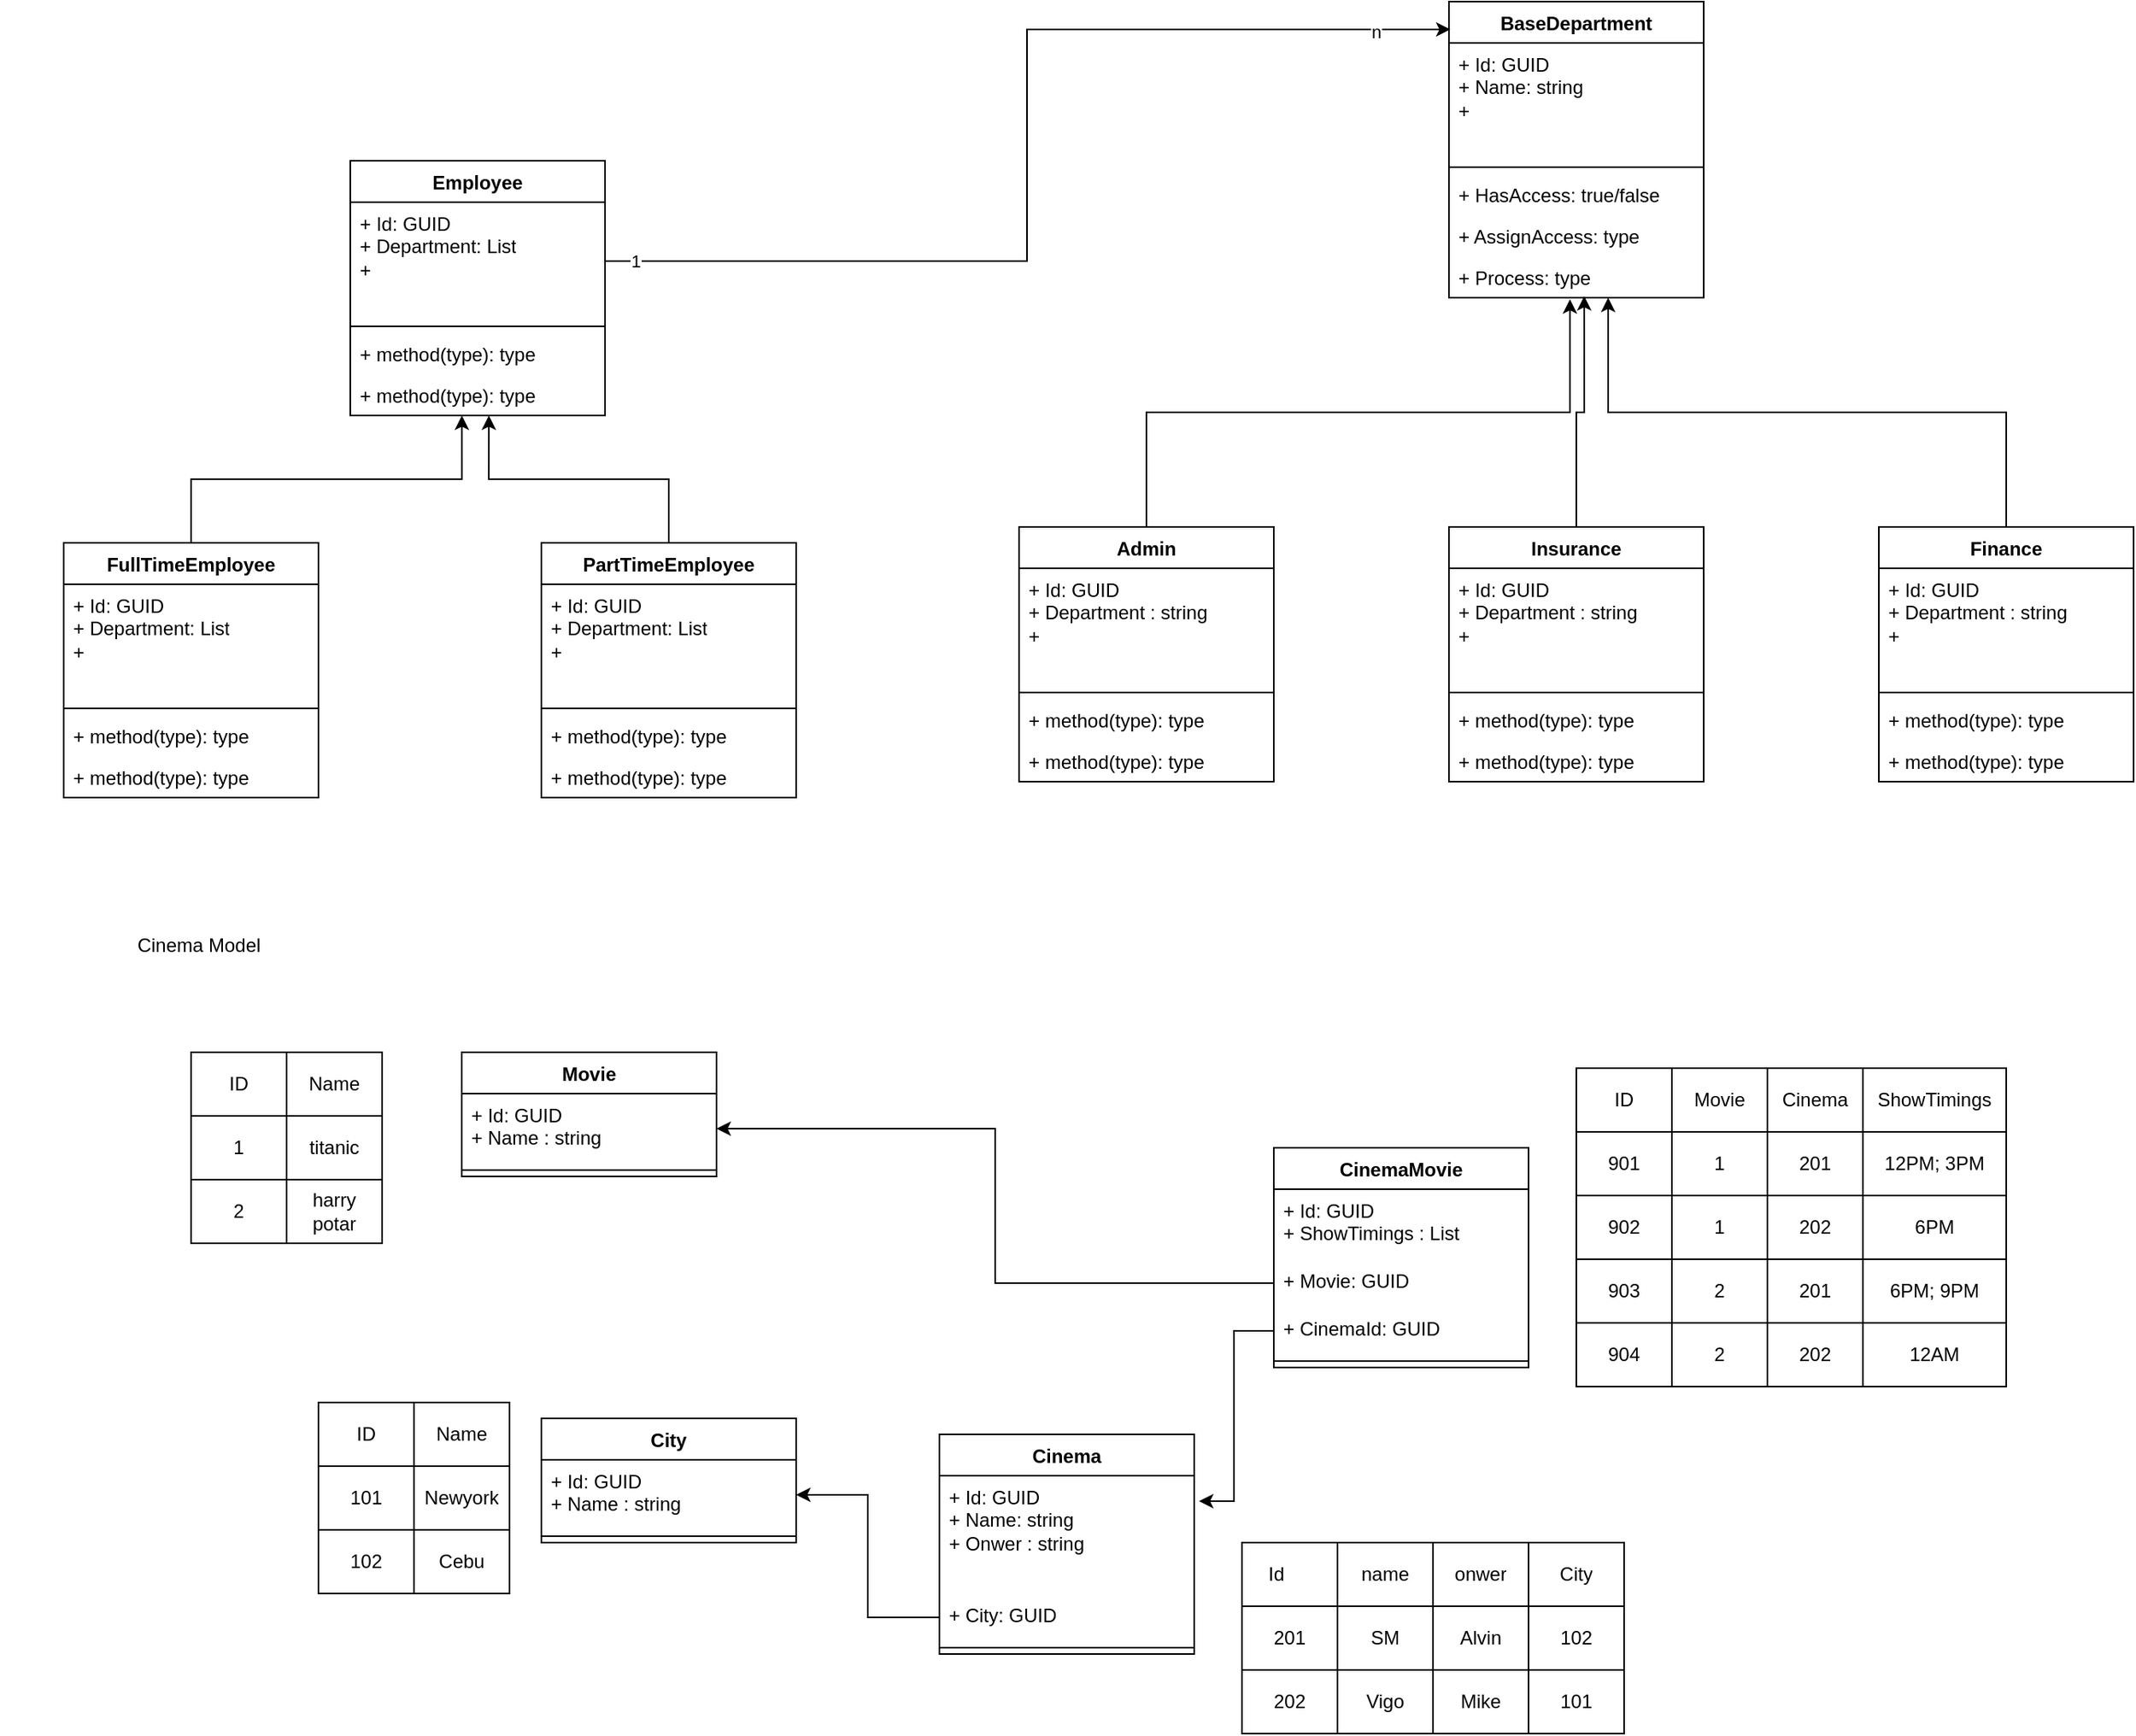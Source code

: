 <mxfile version="22.0.0" type="github">
  <diagram name="Page-1" id="FM_bPxlJtH-XazJgwFpk">
    <mxGraphModel dx="2183" dy="1967" grid="1" gridSize="10" guides="1" tooltips="1" connect="1" arrows="1" fold="1" page="1" pageScale="1" pageWidth="827" pageHeight="1169" math="0" shadow="0">
      <root>
        <mxCell id="0" />
        <mxCell id="1" parent="0" />
        <mxCell id="sdN9I7yNNodnldozjZAQ-4" value="BaseDepartment" style="swimlane;fontStyle=1;align=center;verticalAlign=top;childLayout=stackLayout;horizontal=1;startSize=26;horizontalStack=0;resizeParent=1;resizeParentMax=0;resizeLast=0;collapsible=1;marginBottom=0;whiteSpace=wrap;html=1;" vertex="1" parent="1">
          <mxGeometry x="320" y="-20" width="160" height="186" as="geometry" />
        </mxCell>
        <mxCell id="sdN9I7yNNodnldozjZAQ-5" value="+ Id: GUID&lt;br&gt;+ Name: string&lt;br&gt;+" style="text;strokeColor=none;fillColor=none;align=left;verticalAlign=top;spacingLeft=4;spacingRight=4;overflow=hidden;rotatable=0;points=[[0,0.5],[1,0.5]];portConstraint=eastwest;whiteSpace=wrap;html=1;" vertex="1" parent="sdN9I7yNNodnldozjZAQ-4">
          <mxGeometry y="26" width="160" height="74" as="geometry" />
        </mxCell>
        <mxCell id="sdN9I7yNNodnldozjZAQ-6" value="" style="line;strokeWidth=1;fillColor=none;align=left;verticalAlign=middle;spacingTop=-1;spacingLeft=3;spacingRight=3;rotatable=0;labelPosition=right;points=[];portConstraint=eastwest;strokeColor=inherit;" vertex="1" parent="sdN9I7yNNodnldozjZAQ-4">
          <mxGeometry y="100" width="160" height="8" as="geometry" />
        </mxCell>
        <mxCell id="sdN9I7yNNodnldozjZAQ-8" value="+ HasAccess: true/false" style="text;strokeColor=none;fillColor=none;align=left;verticalAlign=top;spacingLeft=4;spacingRight=4;overflow=hidden;rotatable=0;points=[[0,0.5],[1,0.5]];portConstraint=eastwest;whiteSpace=wrap;html=1;" vertex="1" parent="sdN9I7yNNodnldozjZAQ-4">
          <mxGeometry y="108" width="160" height="26" as="geometry" />
        </mxCell>
        <mxCell id="sdN9I7yNNodnldozjZAQ-47" value="+ AssignAccess: type" style="text;strokeColor=none;fillColor=none;align=left;verticalAlign=top;spacingLeft=4;spacingRight=4;overflow=hidden;rotatable=0;points=[[0,0.5],[1,0.5]];portConstraint=eastwest;whiteSpace=wrap;html=1;" vertex="1" parent="sdN9I7yNNodnldozjZAQ-4">
          <mxGeometry y="134" width="160" height="26" as="geometry" />
        </mxCell>
        <mxCell id="sdN9I7yNNodnldozjZAQ-7" value="+ Process: type" style="text;strokeColor=none;fillColor=none;align=left;verticalAlign=top;spacingLeft=4;spacingRight=4;overflow=hidden;rotatable=0;points=[[0,0.5],[1,0.5]];portConstraint=eastwest;whiteSpace=wrap;html=1;" vertex="1" parent="sdN9I7yNNodnldozjZAQ-4">
          <mxGeometry y="160" width="160" height="26" as="geometry" />
        </mxCell>
        <mxCell id="sdN9I7yNNodnldozjZAQ-9" value="Finance" style="swimlane;fontStyle=1;align=center;verticalAlign=top;childLayout=stackLayout;horizontal=1;startSize=26;horizontalStack=0;resizeParent=1;resizeParentMax=0;resizeLast=0;collapsible=1;marginBottom=0;whiteSpace=wrap;html=1;" vertex="1" parent="1">
          <mxGeometry x="590" y="310" width="160" height="160" as="geometry" />
        </mxCell>
        <mxCell id="sdN9I7yNNodnldozjZAQ-10" value="+ Id: GUID&lt;br&gt;+ Department : string&lt;br&gt;+" style="text;strokeColor=none;fillColor=none;align=left;verticalAlign=top;spacingLeft=4;spacingRight=4;overflow=hidden;rotatable=0;points=[[0,0.5],[1,0.5]];portConstraint=eastwest;whiteSpace=wrap;html=1;" vertex="1" parent="sdN9I7yNNodnldozjZAQ-9">
          <mxGeometry y="26" width="160" height="74" as="geometry" />
        </mxCell>
        <mxCell id="sdN9I7yNNodnldozjZAQ-11" value="" style="line;strokeWidth=1;fillColor=none;align=left;verticalAlign=middle;spacingTop=-1;spacingLeft=3;spacingRight=3;rotatable=0;labelPosition=right;points=[];portConstraint=eastwest;strokeColor=inherit;" vertex="1" parent="sdN9I7yNNodnldozjZAQ-9">
          <mxGeometry y="100" width="160" height="8" as="geometry" />
        </mxCell>
        <mxCell id="sdN9I7yNNodnldozjZAQ-12" value="+ method(type): type" style="text;strokeColor=none;fillColor=none;align=left;verticalAlign=top;spacingLeft=4;spacingRight=4;overflow=hidden;rotatable=0;points=[[0,0.5],[1,0.5]];portConstraint=eastwest;whiteSpace=wrap;html=1;" vertex="1" parent="sdN9I7yNNodnldozjZAQ-9">
          <mxGeometry y="108" width="160" height="26" as="geometry" />
        </mxCell>
        <mxCell id="sdN9I7yNNodnldozjZAQ-13" value="+ method(type): type" style="text;strokeColor=none;fillColor=none;align=left;verticalAlign=top;spacingLeft=4;spacingRight=4;overflow=hidden;rotatable=0;points=[[0,0.5],[1,0.5]];portConstraint=eastwest;whiteSpace=wrap;html=1;" vertex="1" parent="sdN9I7yNNodnldozjZAQ-9">
          <mxGeometry y="134" width="160" height="26" as="geometry" />
        </mxCell>
        <mxCell id="sdN9I7yNNodnldozjZAQ-14" value="Insurance" style="swimlane;fontStyle=1;align=center;verticalAlign=top;childLayout=stackLayout;horizontal=1;startSize=26;horizontalStack=0;resizeParent=1;resizeParentMax=0;resizeLast=0;collapsible=1;marginBottom=0;whiteSpace=wrap;html=1;" vertex="1" parent="1">
          <mxGeometry x="320" y="310" width="160" height="160" as="geometry" />
        </mxCell>
        <mxCell id="sdN9I7yNNodnldozjZAQ-15" value="+ Id: GUID&lt;br&gt;+ Department : string&lt;br&gt;+" style="text;strokeColor=none;fillColor=none;align=left;verticalAlign=top;spacingLeft=4;spacingRight=4;overflow=hidden;rotatable=0;points=[[0,0.5],[1,0.5]];portConstraint=eastwest;whiteSpace=wrap;html=1;" vertex="1" parent="sdN9I7yNNodnldozjZAQ-14">
          <mxGeometry y="26" width="160" height="74" as="geometry" />
        </mxCell>
        <mxCell id="sdN9I7yNNodnldozjZAQ-16" value="" style="line;strokeWidth=1;fillColor=none;align=left;verticalAlign=middle;spacingTop=-1;spacingLeft=3;spacingRight=3;rotatable=0;labelPosition=right;points=[];portConstraint=eastwest;strokeColor=inherit;" vertex="1" parent="sdN9I7yNNodnldozjZAQ-14">
          <mxGeometry y="100" width="160" height="8" as="geometry" />
        </mxCell>
        <mxCell id="sdN9I7yNNodnldozjZAQ-17" value="+ method(type): type" style="text;strokeColor=none;fillColor=none;align=left;verticalAlign=top;spacingLeft=4;spacingRight=4;overflow=hidden;rotatable=0;points=[[0,0.5],[1,0.5]];portConstraint=eastwest;whiteSpace=wrap;html=1;" vertex="1" parent="sdN9I7yNNodnldozjZAQ-14">
          <mxGeometry y="108" width="160" height="26" as="geometry" />
        </mxCell>
        <mxCell id="sdN9I7yNNodnldozjZAQ-18" value="+ method(type): type" style="text;strokeColor=none;fillColor=none;align=left;verticalAlign=top;spacingLeft=4;spacingRight=4;overflow=hidden;rotatable=0;points=[[0,0.5],[1,0.5]];portConstraint=eastwest;whiteSpace=wrap;html=1;" vertex="1" parent="sdN9I7yNNodnldozjZAQ-14">
          <mxGeometry y="134" width="160" height="26" as="geometry" />
        </mxCell>
        <mxCell id="sdN9I7yNNodnldozjZAQ-19" value="Admin" style="swimlane;fontStyle=1;align=center;verticalAlign=top;childLayout=stackLayout;horizontal=1;startSize=26;horizontalStack=0;resizeParent=1;resizeParentMax=0;resizeLast=0;collapsible=1;marginBottom=0;whiteSpace=wrap;html=1;" vertex="1" parent="1">
          <mxGeometry x="50" y="310" width="160" height="160" as="geometry" />
        </mxCell>
        <mxCell id="sdN9I7yNNodnldozjZAQ-20" value="+ Id: GUID&lt;br&gt;+ Department : string&lt;br&gt;+" style="text;strokeColor=none;fillColor=none;align=left;verticalAlign=top;spacingLeft=4;spacingRight=4;overflow=hidden;rotatable=0;points=[[0,0.5],[1,0.5]];portConstraint=eastwest;whiteSpace=wrap;html=1;" vertex="1" parent="sdN9I7yNNodnldozjZAQ-19">
          <mxGeometry y="26" width="160" height="74" as="geometry" />
        </mxCell>
        <mxCell id="sdN9I7yNNodnldozjZAQ-21" value="" style="line;strokeWidth=1;fillColor=none;align=left;verticalAlign=middle;spacingTop=-1;spacingLeft=3;spacingRight=3;rotatable=0;labelPosition=right;points=[];portConstraint=eastwest;strokeColor=inherit;" vertex="1" parent="sdN9I7yNNodnldozjZAQ-19">
          <mxGeometry y="100" width="160" height="8" as="geometry" />
        </mxCell>
        <mxCell id="sdN9I7yNNodnldozjZAQ-22" value="+ method(type): type" style="text;strokeColor=none;fillColor=none;align=left;verticalAlign=top;spacingLeft=4;spacingRight=4;overflow=hidden;rotatable=0;points=[[0,0.5],[1,0.5]];portConstraint=eastwest;whiteSpace=wrap;html=1;" vertex="1" parent="sdN9I7yNNodnldozjZAQ-19">
          <mxGeometry y="108" width="160" height="26" as="geometry" />
        </mxCell>
        <mxCell id="sdN9I7yNNodnldozjZAQ-23" value="+ method(type): type" style="text;strokeColor=none;fillColor=none;align=left;verticalAlign=top;spacingLeft=4;spacingRight=4;overflow=hidden;rotatable=0;points=[[0,0.5],[1,0.5]];portConstraint=eastwest;whiteSpace=wrap;html=1;" vertex="1" parent="sdN9I7yNNodnldozjZAQ-19">
          <mxGeometry y="134" width="160" height="26" as="geometry" />
        </mxCell>
        <mxCell id="sdN9I7yNNodnldozjZAQ-24" style="edgeStyle=orthogonalEdgeStyle;rounded=0;orthogonalLoop=1;jettySize=auto;html=1;entryX=0.475;entryY=1.038;entryDx=0;entryDy=0;entryPerimeter=0;" edge="1" parent="1" source="sdN9I7yNNodnldozjZAQ-19" target="sdN9I7yNNodnldozjZAQ-7">
          <mxGeometry relative="1" as="geometry" />
        </mxCell>
        <mxCell id="sdN9I7yNNodnldozjZAQ-25" style="edgeStyle=orthogonalEdgeStyle;rounded=0;orthogonalLoop=1;jettySize=auto;html=1;entryX=0.531;entryY=0.962;entryDx=0;entryDy=0;entryPerimeter=0;" edge="1" parent="1" source="sdN9I7yNNodnldozjZAQ-14" target="sdN9I7yNNodnldozjZAQ-7">
          <mxGeometry relative="1" as="geometry" />
        </mxCell>
        <mxCell id="sdN9I7yNNodnldozjZAQ-26" style="edgeStyle=orthogonalEdgeStyle;rounded=0;orthogonalLoop=1;jettySize=auto;html=1;entryX=0.625;entryY=1;entryDx=0;entryDy=0;entryPerimeter=0;" edge="1" parent="1" source="sdN9I7yNNodnldozjZAQ-9" target="sdN9I7yNNodnldozjZAQ-7">
          <mxGeometry relative="1" as="geometry" />
        </mxCell>
        <mxCell id="sdN9I7yNNodnldozjZAQ-27" value="Employee" style="swimlane;fontStyle=1;align=center;verticalAlign=top;childLayout=stackLayout;horizontal=1;startSize=26;horizontalStack=0;resizeParent=1;resizeParentMax=0;resizeLast=0;collapsible=1;marginBottom=0;whiteSpace=wrap;html=1;" vertex="1" parent="1">
          <mxGeometry x="-370" y="80" width="160" height="160" as="geometry" />
        </mxCell>
        <mxCell id="sdN9I7yNNodnldozjZAQ-28" value="+ Id: GUID&lt;br&gt;+ Department: List&lt;br&gt;+" style="text;strokeColor=none;fillColor=none;align=left;verticalAlign=top;spacingLeft=4;spacingRight=4;overflow=hidden;rotatable=0;points=[[0,0.5],[1,0.5]];portConstraint=eastwest;whiteSpace=wrap;html=1;" vertex="1" parent="sdN9I7yNNodnldozjZAQ-27">
          <mxGeometry y="26" width="160" height="74" as="geometry" />
        </mxCell>
        <mxCell id="sdN9I7yNNodnldozjZAQ-29" value="" style="line;strokeWidth=1;fillColor=none;align=left;verticalAlign=middle;spacingTop=-1;spacingLeft=3;spacingRight=3;rotatable=0;labelPosition=right;points=[];portConstraint=eastwest;strokeColor=inherit;" vertex="1" parent="sdN9I7yNNodnldozjZAQ-27">
          <mxGeometry y="100" width="160" height="8" as="geometry" />
        </mxCell>
        <mxCell id="sdN9I7yNNodnldozjZAQ-30" value="+ method(type): type" style="text;strokeColor=none;fillColor=none;align=left;verticalAlign=top;spacingLeft=4;spacingRight=4;overflow=hidden;rotatable=0;points=[[0,0.5],[1,0.5]];portConstraint=eastwest;whiteSpace=wrap;html=1;" vertex="1" parent="sdN9I7yNNodnldozjZAQ-27">
          <mxGeometry y="108" width="160" height="26" as="geometry" />
        </mxCell>
        <mxCell id="sdN9I7yNNodnldozjZAQ-31" value="+ method(type): type" style="text;strokeColor=none;fillColor=none;align=left;verticalAlign=top;spacingLeft=4;spacingRight=4;overflow=hidden;rotatable=0;points=[[0,0.5],[1,0.5]];portConstraint=eastwest;whiteSpace=wrap;html=1;" vertex="1" parent="sdN9I7yNNodnldozjZAQ-27">
          <mxGeometry y="134" width="160" height="26" as="geometry" />
        </mxCell>
        <mxCell id="sdN9I7yNNodnldozjZAQ-32" style="edgeStyle=orthogonalEdgeStyle;rounded=0;orthogonalLoop=1;jettySize=auto;html=1;entryX=0.006;entryY=0.094;entryDx=0;entryDy=0;entryPerimeter=0;" edge="1" parent="1" source="sdN9I7yNNodnldozjZAQ-28" target="sdN9I7yNNodnldozjZAQ-4">
          <mxGeometry relative="1" as="geometry" />
        </mxCell>
        <mxCell id="sdN9I7yNNodnldozjZAQ-33" value="1" style="edgeLabel;html=1;align=center;verticalAlign=middle;resizable=0;points=[];" vertex="1" connectable="0" parent="sdN9I7yNNodnldozjZAQ-32">
          <mxGeometry x="-0.945" relative="1" as="geometry">
            <mxPoint as="offset" />
          </mxGeometry>
        </mxCell>
        <mxCell id="sdN9I7yNNodnldozjZAQ-34" value="n" style="edgeLabel;html=1;align=center;verticalAlign=middle;resizable=0;points=[];" vertex="1" connectable="0" parent="sdN9I7yNNodnldozjZAQ-32">
          <mxGeometry x="0.859" y="-1" relative="1" as="geometry">
            <mxPoint as="offset" />
          </mxGeometry>
        </mxCell>
        <mxCell id="sdN9I7yNNodnldozjZAQ-35" value="FullTimeEmployee" style="swimlane;fontStyle=1;align=center;verticalAlign=top;childLayout=stackLayout;horizontal=1;startSize=26;horizontalStack=0;resizeParent=1;resizeParentMax=0;resizeLast=0;collapsible=1;marginBottom=0;whiteSpace=wrap;html=1;" vertex="1" parent="1">
          <mxGeometry x="-550" y="320" width="160" height="160" as="geometry" />
        </mxCell>
        <mxCell id="sdN9I7yNNodnldozjZAQ-36" value="+ Id: GUID&lt;br&gt;+ Department: List&lt;br&gt;+" style="text;strokeColor=none;fillColor=none;align=left;verticalAlign=top;spacingLeft=4;spacingRight=4;overflow=hidden;rotatable=0;points=[[0,0.5],[1,0.5]];portConstraint=eastwest;whiteSpace=wrap;html=1;" vertex="1" parent="sdN9I7yNNodnldozjZAQ-35">
          <mxGeometry y="26" width="160" height="74" as="geometry" />
        </mxCell>
        <mxCell id="sdN9I7yNNodnldozjZAQ-37" value="" style="line;strokeWidth=1;fillColor=none;align=left;verticalAlign=middle;spacingTop=-1;spacingLeft=3;spacingRight=3;rotatable=0;labelPosition=right;points=[];portConstraint=eastwest;strokeColor=inherit;" vertex="1" parent="sdN9I7yNNodnldozjZAQ-35">
          <mxGeometry y="100" width="160" height="8" as="geometry" />
        </mxCell>
        <mxCell id="sdN9I7yNNodnldozjZAQ-38" value="+ method(type): type" style="text;strokeColor=none;fillColor=none;align=left;verticalAlign=top;spacingLeft=4;spacingRight=4;overflow=hidden;rotatable=0;points=[[0,0.5],[1,0.5]];portConstraint=eastwest;whiteSpace=wrap;html=1;" vertex="1" parent="sdN9I7yNNodnldozjZAQ-35">
          <mxGeometry y="108" width="160" height="26" as="geometry" />
        </mxCell>
        <mxCell id="sdN9I7yNNodnldozjZAQ-39" value="+ method(type): type" style="text;strokeColor=none;fillColor=none;align=left;verticalAlign=top;spacingLeft=4;spacingRight=4;overflow=hidden;rotatable=0;points=[[0,0.5],[1,0.5]];portConstraint=eastwest;whiteSpace=wrap;html=1;" vertex="1" parent="sdN9I7yNNodnldozjZAQ-35">
          <mxGeometry y="134" width="160" height="26" as="geometry" />
        </mxCell>
        <mxCell id="sdN9I7yNNodnldozjZAQ-40" value="PartTimeEmployee" style="swimlane;fontStyle=1;align=center;verticalAlign=top;childLayout=stackLayout;horizontal=1;startSize=26;horizontalStack=0;resizeParent=1;resizeParentMax=0;resizeLast=0;collapsible=1;marginBottom=0;whiteSpace=wrap;html=1;" vertex="1" parent="1">
          <mxGeometry x="-250" y="320" width="160" height="160" as="geometry" />
        </mxCell>
        <mxCell id="sdN9I7yNNodnldozjZAQ-41" value="+ Id: GUID&lt;br&gt;+ Department: List&lt;br&gt;+" style="text;strokeColor=none;fillColor=none;align=left;verticalAlign=top;spacingLeft=4;spacingRight=4;overflow=hidden;rotatable=0;points=[[0,0.5],[1,0.5]];portConstraint=eastwest;whiteSpace=wrap;html=1;" vertex="1" parent="sdN9I7yNNodnldozjZAQ-40">
          <mxGeometry y="26" width="160" height="74" as="geometry" />
        </mxCell>
        <mxCell id="sdN9I7yNNodnldozjZAQ-42" value="" style="line;strokeWidth=1;fillColor=none;align=left;verticalAlign=middle;spacingTop=-1;spacingLeft=3;spacingRight=3;rotatable=0;labelPosition=right;points=[];portConstraint=eastwest;strokeColor=inherit;" vertex="1" parent="sdN9I7yNNodnldozjZAQ-40">
          <mxGeometry y="100" width="160" height="8" as="geometry" />
        </mxCell>
        <mxCell id="sdN9I7yNNodnldozjZAQ-43" value="+ method(type): type" style="text;strokeColor=none;fillColor=none;align=left;verticalAlign=top;spacingLeft=4;spacingRight=4;overflow=hidden;rotatable=0;points=[[0,0.5],[1,0.5]];portConstraint=eastwest;whiteSpace=wrap;html=1;" vertex="1" parent="sdN9I7yNNodnldozjZAQ-40">
          <mxGeometry y="108" width="160" height="26" as="geometry" />
        </mxCell>
        <mxCell id="sdN9I7yNNodnldozjZAQ-44" value="+ method(type): type" style="text;strokeColor=none;fillColor=none;align=left;verticalAlign=top;spacingLeft=4;spacingRight=4;overflow=hidden;rotatable=0;points=[[0,0.5],[1,0.5]];portConstraint=eastwest;whiteSpace=wrap;html=1;" vertex="1" parent="sdN9I7yNNodnldozjZAQ-40">
          <mxGeometry y="134" width="160" height="26" as="geometry" />
        </mxCell>
        <mxCell id="sdN9I7yNNodnldozjZAQ-45" style="edgeStyle=orthogonalEdgeStyle;rounded=0;orthogonalLoop=1;jettySize=auto;html=1;entryX=0.438;entryY=1;entryDx=0;entryDy=0;entryPerimeter=0;" edge="1" parent="1" source="sdN9I7yNNodnldozjZAQ-35" target="sdN9I7yNNodnldozjZAQ-31">
          <mxGeometry relative="1" as="geometry" />
        </mxCell>
        <mxCell id="sdN9I7yNNodnldozjZAQ-46" style="edgeStyle=orthogonalEdgeStyle;rounded=0;orthogonalLoop=1;jettySize=auto;html=1;entryX=0.544;entryY=1;entryDx=0;entryDy=0;entryPerimeter=0;" edge="1" parent="1" source="sdN9I7yNNodnldozjZAQ-40" target="sdN9I7yNNodnldozjZAQ-31">
          <mxGeometry relative="1" as="geometry" />
        </mxCell>
        <mxCell id="sdN9I7yNNodnldozjZAQ-48" value="Cinema Model" style="text;html=1;strokeColor=none;fillColor=none;align=center;verticalAlign=middle;whiteSpace=wrap;rounded=0;" vertex="1" parent="1">
          <mxGeometry x="-590" y="555" width="250" height="35" as="geometry" />
        </mxCell>
        <mxCell id="sdN9I7yNNodnldozjZAQ-49" value="Movie" style="swimlane;fontStyle=1;align=center;verticalAlign=top;childLayout=stackLayout;horizontal=1;startSize=26;horizontalStack=0;resizeParent=1;resizeParentMax=0;resizeLast=0;collapsible=1;marginBottom=0;whiteSpace=wrap;html=1;" vertex="1" parent="1">
          <mxGeometry x="-300" y="640" width="160" height="78" as="geometry" />
        </mxCell>
        <mxCell id="sdN9I7yNNodnldozjZAQ-50" value="+ Id: GUID&lt;br&gt;+ Name : string" style="text;strokeColor=none;fillColor=none;align=left;verticalAlign=top;spacingLeft=4;spacingRight=4;overflow=hidden;rotatable=0;points=[[0,0.5],[1,0.5]];portConstraint=eastwest;whiteSpace=wrap;html=1;" vertex="1" parent="sdN9I7yNNodnldozjZAQ-49">
          <mxGeometry y="26" width="160" height="44" as="geometry" />
        </mxCell>
        <mxCell id="sdN9I7yNNodnldozjZAQ-51" value="" style="line;strokeWidth=1;fillColor=none;align=left;verticalAlign=middle;spacingTop=-1;spacingLeft=3;spacingRight=3;rotatable=0;labelPosition=right;points=[];portConstraint=eastwest;strokeColor=inherit;" vertex="1" parent="sdN9I7yNNodnldozjZAQ-49">
          <mxGeometry y="70" width="160" height="8" as="geometry" />
        </mxCell>
        <mxCell id="sdN9I7yNNodnldozjZAQ-54" value="City" style="swimlane;fontStyle=1;align=center;verticalAlign=top;childLayout=stackLayout;horizontal=1;startSize=26;horizontalStack=0;resizeParent=1;resizeParentMax=0;resizeLast=0;collapsible=1;marginBottom=0;whiteSpace=wrap;html=1;" vertex="1" parent="1">
          <mxGeometry x="-250" y="870" width="160" height="78" as="geometry" />
        </mxCell>
        <mxCell id="sdN9I7yNNodnldozjZAQ-55" value="+ Id: GUID&lt;br&gt;+ Name : string" style="text;strokeColor=none;fillColor=none;align=left;verticalAlign=top;spacingLeft=4;spacingRight=4;overflow=hidden;rotatable=0;points=[[0,0.5],[1,0.5]];portConstraint=eastwest;whiteSpace=wrap;html=1;" vertex="1" parent="sdN9I7yNNodnldozjZAQ-54">
          <mxGeometry y="26" width="160" height="44" as="geometry" />
        </mxCell>
        <mxCell id="sdN9I7yNNodnldozjZAQ-56" value="" style="line;strokeWidth=1;fillColor=none;align=left;verticalAlign=middle;spacingTop=-1;spacingLeft=3;spacingRight=3;rotatable=0;labelPosition=right;points=[];portConstraint=eastwest;strokeColor=inherit;" vertex="1" parent="sdN9I7yNNodnldozjZAQ-54">
          <mxGeometry y="70" width="160" height="8" as="geometry" />
        </mxCell>
        <mxCell id="sdN9I7yNNodnldozjZAQ-57" value="Cinema" style="swimlane;fontStyle=1;align=center;verticalAlign=top;childLayout=stackLayout;horizontal=1;startSize=26;horizontalStack=0;resizeParent=1;resizeParentMax=0;resizeLast=0;collapsible=1;marginBottom=0;whiteSpace=wrap;html=1;" vertex="1" parent="1">
          <mxGeometry y="880" width="160" height="138" as="geometry" />
        </mxCell>
        <mxCell id="sdN9I7yNNodnldozjZAQ-58" value="+ Id: GUID&lt;br&gt;+ Name: string&lt;br&gt;+ Onwer : string" style="text;strokeColor=none;fillColor=none;align=left;verticalAlign=top;spacingLeft=4;spacingRight=4;overflow=hidden;rotatable=0;points=[[0,0.5],[1,0.5]];portConstraint=eastwest;whiteSpace=wrap;html=1;" vertex="1" parent="sdN9I7yNNodnldozjZAQ-57">
          <mxGeometry y="26" width="160" height="74" as="geometry" />
        </mxCell>
        <mxCell id="sdN9I7yNNodnldozjZAQ-71" value="+ City: GUID" style="text;strokeColor=none;fillColor=none;align=left;verticalAlign=top;spacingLeft=4;spacingRight=4;overflow=hidden;rotatable=0;points=[[0,0.5],[1,0.5]];portConstraint=eastwest;whiteSpace=wrap;html=1;" vertex="1" parent="sdN9I7yNNodnldozjZAQ-57">
          <mxGeometry y="100" width="160" height="30" as="geometry" />
        </mxCell>
        <mxCell id="sdN9I7yNNodnldozjZAQ-59" value="" style="line;strokeWidth=1;fillColor=none;align=left;verticalAlign=middle;spacingTop=-1;spacingLeft=3;spacingRight=3;rotatable=0;labelPosition=right;points=[];portConstraint=eastwest;strokeColor=inherit;" vertex="1" parent="sdN9I7yNNodnldozjZAQ-57">
          <mxGeometry y="130" width="160" height="8" as="geometry" />
        </mxCell>
        <mxCell id="sdN9I7yNNodnldozjZAQ-62" value="CinemaMovie" style="swimlane;fontStyle=1;align=center;verticalAlign=top;childLayout=stackLayout;horizontal=1;startSize=26;horizontalStack=0;resizeParent=1;resizeParentMax=0;resizeLast=0;collapsible=1;marginBottom=0;whiteSpace=wrap;html=1;" vertex="1" parent="1">
          <mxGeometry x="210" y="700" width="160" height="138" as="geometry" />
        </mxCell>
        <mxCell id="sdN9I7yNNodnldozjZAQ-63" value="+ Id: GUID&lt;br&gt;+ ShowTimings : List" style="text;strokeColor=none;fillColor=none;align=left;verticalAlign=top;spacingLeft=4;spacingRight=4;overflow=hidden;rotatable=0;points=[[0,0.5],[1,0.5]];portConstraint=eastwest;whiteSpace=wrap;html=1;" vertex="1" parent="sdN9I7yNNodnldozjZAQ-62">
          <mxGeometry y="26" width="160" height="44" as="geometry" />
        </mxCell>
        <mxCell id="sdN9I7yNNodnldozjZAQ-67" value="+ Movie: GUID" style="text;strokeColor=none;fillColor=none;align=left;verticalAlign=top;spacingLeft=4;spacingRight=4;overflow=hidden;rotatable=0;points=[[0,0.5],[1,0.5]];portConstraint=eastwest;whiteSpace=wrap;html=1;" vertex="1" parent="sdN9I7yNNodnldozjZAQ-62">
          <mxGeometry y="70" width="160" height="30" as="geometry" />
        </mxCell>
        <mxCell id="sdN9I7yNNodnldozjZAQ-68" value="+ CinemaId: GUID" style="text;strokeColor=none;fillColor=none;align=left;verticalAlign=top;spacingLeft=4;spacingRight=4;overflow=hidden;rotatable=0;points=[[0,0.5],[1,0.5]];portConstraint=eastwest;whiteSpace=wrap;html=1;" vertex="1" parent="sdN9I7yNNodnldozjZAQ-62">
          <mxGeometry y="100" width="160" height="30" as="geometry" />
        </mxCell>
        <mxCell id="sdN9I7yNNodnldozjZAQ-64" value="" style="line;strokeWidth=1;fillColor=none;align=left;verticalAlign=middle;spacingTop=-1;spacingLeft=3;spacingRight=3;rotatable=0;labelPosition=right;points=[];portConstraint=eastwest;strokeColor=inherit;" vertex="1" parent="sdN9I7yNNodnldozjZAQ-62">
          <mxGeometry y="130" width="160" height="8" as="geometry" />
        </mxCell>
        <mxCell id="sdN9I7yNNodnldozjZAQ-69" style="edgeStyle=orthogonalEdgeStyle;rounded=0;orthogonalLoop=1;jettySize=auto;html=1;entryX=1;entryY=0.5;entryDx=0;entryDy=0;" edge="1" parent="1" source="sdN9I7yNNodnldozjZAQ-67" target="sdN9I7yNNodnldozjZAQ-50">
          <mxGeometry relative="1" as="geometry" />
        </mxCell>
        <mxCell id="sdN9I7yNNodnldozjZAQ-70" style="edgeStyle=orthogonalEdgeStyle;rounded=0;orthogonalLoop=1;jettySize=auto;html=1;entryX=1.019;entryY=0.216;entryDx=0;entryDy=0;entryPerimeter=0;" edge="1" parent="1" source="sdN9I7yNNodnldozjZAQ-68" target="sdN9I7yNNodnldozjZAQ-58">
          <mxGeometry relative="1" as="geometry" />
        </mxCell>
        <mxCell id="sdN9I7yNNodnldozjZAQ-73" style="edgeStyle=orthogonalEdgeStyle;rounded=0;orthogonalLoop=1;jettySize=auto;html=1;" edge="1" parent="1" source="sdN9I7yNNodnldozjZAQ-71" target="sdN9I7yNNodnldozjZAQ-55">
          <mxGeometry relative="1" as="geometry" />
        </mxCell>
        <mxCell id="sdN9I7yNNodnldozjZAQ-98" value="1" style="text;html=1;align=center;verticalAlign=middle;resizable=0;points=[];autosize=1;strokeColor=none;fillColor=none;" vertex="1" parent="1">
          <mxGeometry x="-415" y="668" width="30" height="30" as="geometry" />
        </mxCell>
        <mxCell id="sdN9I7yNNodnldozjZAQ-99" value="" style="shape=table;startSize=0;container=1;collapsible=0;childLayout=tableLayout;" vertex="1" parent="1">
          <mxGeometry x="-470" y="640" width="120" height="120" as="geometry" />
        </mxCell>
        <mxCell id="sdN9I7yNNodnldozjZAQ-100" value="" style="shape=tableRow;horizontal=0;startSize=0;swimlaneHead=0;swimlaneBody=0;strokeColor=inherit;top=0;left=0;bottom=0;right=0;collapsible=0;dropTarget=0;fillColor=none;points=[[0,0.5],[1,0.5]];portConstraint=eastwest;" vertex="1" parent="sdN9I7yNNodnldozjZAQ-99">
          <mxGeometry width="120" height="40" as="geometry" />
        </mxCell>
        <mxCell id="sdN9I7yNNodnldozjZAQ-101" value="ID" style="shape=partialRectangle;html=1;whiteSpace=wrap;connectable=0;strokeColor=inherit;overflow=hidden;fillColor=none;top=0;left=0;bottom=0;right=0;pointerEvents=1;" vertex="1" parent="sdN9I7yNNodnldozjZAQ-100">
          <mxGeometry width="60" height="40" as="geometry">
            <mxRectangle width="60" height="40" as="alternateBounds" />
          </mxGeometry>
        </mxCell>
        <mxCell id="sdN9I7yNNodnldozjZAQ-102" value="Name" style="shape=partialRectangle;html=1;whiteSpace=wrap;connectable=0;strokeColor=inherit;overflow=hidden;fillColor=none;top=0;left=0;bottom=0;right=0;pointerEvents=1;" vertex="1" parent="sdN9I7yNNodnldozjZAQ-100">
          <mxGeometry x="60" width="60" height="40" as="geometry">
            <mxRectangle width="60" height="40" as="alternateBounds" />
          </mxGeometry>
        </mxCell>
        <mxCell id="sdN9I7yNNodnldozjZAQ-103" value="" style="shape=tableRow;horizontal=0;startSize=0;swimlaneHead=0;swimlaneBody=0;strokeColor=inherit;top=0;left=0;bottom=0;right=0;collapsible=0;dropTarget=0;fillColor=none;points=[[0,0.5],[1,0.5]];portConstraint=eastwest;" vertex="1" parent="sdN9I7yNNodnldozjZAQ-99">
          <mxGeometry y="40" width="120" height="40" as="geometry" />
        </mxCell>
        <mxCell id="sdN9I7yNNodnldozjZAQ-104" value="1" style="shape=partialRectangle;html=1;whiteSpace=wrap;connectable=0;strokeColor=inherit;overflow=hidden;fillColor=none;top=0;left=0;bottom=0;right=0;pointerEvents=1;" vertex="1" parent="sdN9I7yNNodnldozjZAQ-103">
          <mxGeometry width="60" height="40" as="geometry">
            <mxRectangle width="60" height="40" as="alternateBounds" />
          </mxGeometry>
        </mxCell>
        <mxCell id="sdN9I7yNNodnldozjZAQ-105" value="titanic" style="shape=partialRectangle;html=1;whiteSpace=wrap;connectable=0;strokeColor=inherit;overflow=hidden;fillColor=none;top=0;left=0;bottom=0;right=0;pointerEvents=1;" vertex="1" parent="sdN9I7yNNodnldozjZAQ-103">
          <mxGeometry x="60" width="60" height="40" as="geometry">
            <mxRectangle width="60" height="40" as="alternateBounds" />
          </mxGeometry>
        </mxCell>
        <mxCell id="sdN9I7yNNodnldozjZAQ-106" value="" style="shape=tableRow;horizontal=0;startSize=0;swimlaneHead=0;swimlaneBody=0;strokeColor=inherit;top=0;left=0;bottom=0;right=0;collapsible=0;dropTarget=0;fillColor=none;points=[[0,0.5],[1,0.5]];portConstraint=eastwest;" vertex="1" parent="sdN9I7yNNodnldozjZAQ-99">
          <mxGeometry y="80" width="120" height="40" as="geometry" />
        </mxCell>
        <mxCell id="sdN9I7yNNodnldozjZAQ-107" value="2" style="shape=partialRectangle;html=1;whiteSpace=wrap;connectable=0;strokeColor=inherit;overflow=hidden;fillColor=none;top=0;left=0;bottom=0;right=0;pointerEvents=1;" vertex="1" parent="sdN9I7yNNodnldozjZAQ-106">
          <mxGeometry width="60" height="40" as="geometry">
            <mxRectangle width="60" height="40" as="alternateBounds" />
          </mxGeometry>
        </mxCell>
        <mxCell id="sdN9I7yNNodnldozjZAQ-108" value="harry potar" style="shape=partialRectangle;html=1;whiteSpace=wrap;connectable=0;strokeColor=inherit;overflow=hidden;fillColor=none;top=0;left=0;bottom=0;right=0;pointerEvents=1;" vertex="1" parent="sdN9I7yNNodnldozjZAQ-106">
          <mxGeometry x="60" width="60" height="40" as="geometry">
            <mxRectangle width="60" height="40" as="alternateBounds" />
          </mxGeometry>
        </mxCell>
        <mxCell id="sdN9I7yNNodnldozjZAQ-109" value="" style="shape=table;startSize=0;container=1;collapsible=0;childLayout=tableLayout;" vertex="1" parent="1">
          <mxGeometry x="190" y="948" width="240" height="120" as="geometry" />
        </mxCell>
        <mxCell id="sdN9I7yNNodnldozjZAQ-110" value="" style="shape=tableRow;horizontal=0;startSize=0;swimlaneHead=0;swimlaneBody=0;strokeColor=inherit;top=0;left=0;bottom=0;right=0;collapsible=0;dropTarget=0;fillColor=none;points=[[0,0.5],[1,0.5]];portConstraint=eastwest;" vertex="1" parent="sdN9I7yNNodnldozjZAQ-109">
          <mxGeometry width="240" height="40" as="geometry" />
        </mxCell>
        <mxCell id="sdN9I7yNNodnldozjZAQ-111" value="Id&lt;span style=&quot;white-space: pre;&quot;&gt;&#x9;&lt;/span&gt;" style="shape=partialRectangle;html=1;whiteSpace=wrap;connectable=0;strokeColor=inherit;overflow=hidden;fillColor=none;top=0;left=0;bottom=0;right=0;pointerEvents=1;" vertex="1" parent="sdN9I7yNNodnldozjZAQ-110">
          <mxGeometry width="60" height="40" as="geometry">
            <mxRectangle width="60" height="40" as="alternateBounds" />
          </mxGeometry>
        </mxCell>
        <mxCell id="sdN9I7yNNodnldozjZAQ-112" value="name" style="shape=partialRectangle;html=1;whiteSpace=wrap;connectable=0;strokeColor=inherit;overflow=hidden;fillColor=none;top=0;left=0;bottom=0;right=0;pointerEvents=1;" vertex="1" parent="sdN9I7yNNodnldozjZAQ-110">
          <mxGeometry x="60" width="60" height="40" as="geometry">
            <mxRectangle width="60" height="40" as="alternateBounds" />
          </mxGeometry>
        </mxCell>
        <mxCell id="sdN9I7yNNodnldozjZAQ-113" value="onwer" style="shape=partialRectangle;html=1;whiteSpace=wrap;connectable=0;strokeColor=inherit;overflow=hidden;fillColor=none;top=0;left=0;bottom=0;right=0;pointerEvents=1;" vertex="1" parent="sdN9I7yNNodnldozjZAQ-110">
          <mxGeometry x="120" width="60" height="40" as="geometry">
            <mxRectangle width="60" height="40" as="alternateBounds" />
          </mxGeometry>
        </mxCell>
        <mxCell id="sdN9I7yNNodnldozjZAQ-114" value="City" style="shape=partialRectangle;html=1;whiteSpace=wrap;connectable=0;strokeColor=inherit;overflow=hidden;fillColor=none;top=0;left=0;bottom=0;right=0;pointerEvents=1;" vertex="1" parent="sdN9I7yNNodnldozjZAQ-110">
          <mxGeometry x="180" width="60" height="40" as="geometry">
            <mxRectangle width="60" height="40" as="alternateBounds" />
          </mxGeometry>
        </mxCell>
        <mxCell id="sdN9I7yNNodnldozjZAQ-115" value="" style="shape=tableRow;horizontal=0;startSize=0;swimlaneHead=0;swimlaneBody=0;strokeColor=inherit;top=0;left=0;bottom=0;right=0;collapsible=0;dropTarget=0;fillColor=none;points=[[0,0.5],[1,0.5]];portConstraint=eastwest;" vertex="1" parent="sdN9I7yNNodnldozjZAQ-109">
          <mxGeometry y="40" width="240" height="40" as="geometry" />
        </mxCell>
        <mxCell id="sdN9I7yNNodnldozjZAQ-116" value="201" style="shape=partialRectangle;html=1;whiteSpace=wrap;connectable=0;strokeColor=inherit;overflow=hidden;fillColor=none;top=0;left=0;bottom=0;right=0;pointerEvents=1;" vertex="1" parent="sdN9I7yNNodnldozjZAQ-115">
          <mxGeometry width="60" height="40" as="geometry">
            <mxRectangle width="60" height="40" as="alternateBounds" />
          </mxGeometry>
        </mxCell>
        <mxCell id="sdN9I7yNNodnldozjZAQ-117" value="SM" style="shape=partialRectangle;html=1;whiteSpace=wrap;connectable=0;strokeColor=inherit;overflow=hidden;fillColor=none;top=0;left=0;bottom=0;right=0;pointerEvents=1;" vertex="1" parent="sdN9I7yNNodnldozjZAQ-115">
          <mxGeometry x="60" width="60" height="40" as="geometry">
            <mxRectangle width="60" height="40" as="alternateBounds" />
          </mxGeometry>
        </mxCell>
        <mxCell id="sdN9I7yNNodnldozjZAQ-118" value="Alvin" style="shape=partialRectangle;html=1;whiteSpace=wrap;connectable=0;strokeColor=inherit;overflow=hidden;fillColor=none;top=0;left=0;bottom=0;right=0;pointerEvents=1;" vertex="1" parent="sdN9I7yNNodnldozjZAQ-115">
          <mxGeometry x="120" width="60" height="40" as="geometry">
            <mxRectangle width="60" height="40" as="alternateBounds" />
          </mxGeometry>
        </mxCell>
        <mxCell id="sdN9I7yNNodnldozjZAQ-119" value="102" style="shape=partialRectangle;html=1;whiteSpace=wrap;connectable=0;strokeColor=inherit;overflow=hidden;fillColor=none;top=0;left=0;bottom=0;right=0;pointerEvents=1;" vertex="1" parent="sdN9I7yNNodnldozjZAQ-115">
          <mxGeometry x="180" width="60" height="40" as="geometry">
            <mxRectangle width="60" height="40" as="alternateBounds" />
          </mxGeometry>
        </mxCell>
        <mxCell id="sdN9I7yNNodnldozjZAQ-120" value="" style="shape=tableRow;horizontal=0;startSize=0;swimlaneHead=0;swimlaneBody=0;strokeColor=inherit;top=0;left=0;bottom=0;right=0;collapsible=0;dropTarget=0;fillColor=none;points=[[0,0.5],[1,0.5]];portConstraint=eastwest;" vertex="1" parent="sdN9I7yNNodnldozjZAQ-109">
          <mxGeometry y="80" width="240" height="40" as="geometry" />
        </mxCell>
        <mxCell id="sdN9I7yNNodnldozjZAQ-121" value="202" style="shape=partialRectangle;html=1;whiteSpace=wrap;connectable=0;strokeColor=inherit;overflow=hidden;fillColor=none;top=0;left=0;bottom=0;right=0;pointerEvents=1;" vertex="1" parent="sdN9I7yNNodnldozjZAQ-120">
          <mxGeometry width="60" height="40" as="geometry">
            <mxRectangle width="60" height="40" as="alternateBounds" />
          </mxGeometry>
        </mxCell>
        <mxCell id="sdN9I7yNNodnldozjZAQ-122" value="Vigo" style="shape=partialRectangle;html=1;whiteSpace=wrap;connectable=0;strokeColor=inherit;overflow=hidden;fillColor=none;top=0;left=0;bottom=0;right=0;pointerEvents=1;" vertex="1" parent="sdN9I7yNNodnldozjZAQ-120">
          <mxGeometry x="60" width="60" height="40" as="geometry">
            <mxRectangle width="60" height="40" as="alternateBounds" />
          </mxGeometry>
        </mxCell>
        <mxCell id="sdN9I7yNNodnldozjZAQ-123" value="Mike" style="shape=partialRectangle;html=1;whiteSpace=wrap;connectable=0;strokeColor=inherit;overflow=hidden;fillColor=none;top=0;left=0;bottom=0;right=0;pointerEvents=1;" vertex="1" parent="sdN9I7yNNodnldozjZAQ-120">
          <mxGeometry x="120" width="60" height="40" as="geometry">
            <mxRectangle width="60" height="40" as="alternateBounds" />
          </mxGeometry>
        </mxCell>
        <mxCell id="sdN9I7yNNodnldozjZAQ-124" value="101" style="shape=partialRectangle;html=1;whiteSpace=wrap;connectable=0;strokeColor=inherit;overflow=hidden;fillColor=none;top=0;left=0;bottom=0;right=0;pointerEvents=1;" vertex="1" parent="sdN9I7yNNodnldozjZAQ-120">
          <mxGeometry x="180" width="60" height="40" as="geometry">
            <mxRectangle width="60" height="40" as="alternateBounds" />
          </mxGeometry>
        </mxCell>
        <mxCell id="sdN9I7yNNodnldozjZAQ-125" value="" style="shape=table;startSize=0;container=1;collapsible=0;childLayout=tableLayout;" vertex="1" parent="1">
          <mxGeometry x="-390" y="860" width="120" height="120" as="geometry" />
        </mxCell>
        <mxCell id="sdN9I7yNNodnldozjZAQ-126" value="" style="shape=tableRow;horizontal=0;startSize=0;swimlaneHead=0;swimlaneBody=0;strokeColor=inherit;top=0;left=0;bottom=0;right=0;collapsible=0;dropTarget=0;fillColor=none;points=[[0,0.5],[1,0.5]];portConstraint=eastwest;" vertex="1" parent="sdN9I7yNNodnldozjZAQ-125">
          <mxGeometry width="120" height="40" as="geometry" />
        </mxCell>
        <mxCell id="sdN9I7yNNodnldozjZAQ-127" value="ID" style="shape=partialRectangle;html=1;whiteSpace=wrap;connectable=0;strokeColor=inherit;overflow=hidden;fillColor=none;top=0;left=0;bottom=0;right=0;pointerEvents=1;" vertex="1" parent="sdN9I7yNNodnldozjZAQ-126">
          <mxGeometry width="60" height="40" as="geometry">
            <mxRectangle width="60" height="40" as="alternateBounds" />
          </mxGeometry>
        </mxCell>
        <mxCell id="sdN9I7yNNodnldozjZAQ-128" value="Name" style="shape=partialRectangle;html=1;whiteSpace=wrap;connectable=0;strokeColor=inherit;overflow=hidden;fillColor=none;top=0;left=0;bottom=0;right=0;pointerEvents=1;" vertex="1" parent="sdN9I7yNNodnldozjZAQ-126">
          <mxGeometry x="60" width="60" height="40" as="geometry">
            <mxRectangle width="60" height="40" as="alternateBounds" />
          </mxGeometry>
        </mxCell>
        <mxCell id="sdN9I7yNNodnldozjZAQ-129" value="" style="shape=tableRow;horizontal=0;startSize=0;swimlaneHead=0;swimlaneBody=0;strokeColor=inherit;top=0;left=0;bottom=0;right=0;collapsible=0;dropTarget=0;fillColor=none;points=[[0,0.5],[1,0.5]];portConstraint=eastwest;" vertex="1" parent="sdN9I7yNNodnldozjZAQ-125">
          <mxGeometry y="40" width="120" height="40" as="geometry" />
        </mxCell>
        <mxCell id="sdN9I7yNNodnldozjZAQ-130" value="101" style="shape=partialRectangle;html=1;whiteSpace=wrap;connectable=0;strokeColor=inherit;overflow=hidden;fillColor=none;top=0;left=0;bottom=0;right=0;pointerEvents=1;" vertex="1" parent="sdN9I7yNNodnldozjZAQ-129">
          <mxGeometry width="60" height="40" as="geometry">
            <mxRectangle width="60" height="40" as="alternateBounds" />
          </mxGeometry>
        </mxCell>
        <mxCell id="sdN9I7yNNodnldozjZAQ-131" value="Newyork" style="shape=partialRectangle;html=1;whiteSpace=wrap;connectable=0;strokeColor=inherit;overflow=hidden;fillColor=none;top=0;left=0;bottom=0;right=0;pointerEvents=1;" vertex="1" parent="sdN9I7yNNodnldozjZAQ-129">
          <mxGeometry x="60" width="60" height="40" as="geometry">
            <mxRectangle width="60" height="40" as="alternateBounds" />
          </mxGeometry>
        </mxCell>
        <mxCell id="sdN9I7yNNodnldozjZAQ-132" value="" style="shape=tableRow;horizontal=0;startSize=0;swimlaneHead=0;swimlaneBody=0;strokeColor=inherit;top=0;left=0;bottom=0;right=0;collapsible=0;dropTarget=0;fillColor=none;points=[[0,0.5],[1,0.5]];portConstraint=eastwest;" vertex="1" parent="sdN9I7yNNodnldozjZAQ-125">
          <mxGeometry y="80" width="120" height="40" as="geometry" />
        </mxCell>
        <mxCell id="sdN9I7yNNodnldozjZAQ-133" value="102" style="shape=partialRectangle;html=1;whiteSpace=wrap;connectable=0;strokeColor=inherit;overflow=hidden;fillColor=none;top=0;left=0;bottom=0;right=0;pointerEvents=1;" vertex="1" parent="sdN9I7yNNodnldozjZAQ-132">
          <mxGeometry width="60" height="40" as="geometry">
            <mxRectangle width="60" height="40" as="alternateBounds" />
          </mxGeometry>
        </mxCell>
        <mxCell id="sdN9I7yNNodnldozjZAQ-134" value="Cebu" style="shape=partialRectangle;html=1;whiteSpace=wrap;connectable=0;strokeColor=inherit;overflow=hidden;fillColor=none;top=0;left=0;bottom=0;right=0;pointerEvents=1;" vertex="1" parent="sdN9I7yNNodnldozjZAQ-132">
          <mxGeometry x="60" width="60" height="40" as="geometry">
            <mxRectangle width="60" height="40" as="alternateBounds" />
          </mxGeometry>
        </mxCell>
        <mxCell id="sdN9I7yNNodnldozjZAQ-135" value="" style="shape=table;startSize=0;container=1;collapsible=0;childLayout=tableLayout;" vertex="1" parent="1">
          <mxGeometry x="400" y="650" width="270" height="200" as="geometry" />
        </mxCell>
        <mxCell id="sdN9I7yNNodnldozjZAQ-136" value="" style="shape=tableRow;horizontal=0;startSize=0;swimlaneHead=0;swimlaneBody=0;strokeColor=inherit;top=0;left=0;bottom=0;right=0;collapsible=0;dropTarget=0;fillColor=none;points=[[0,0.5],[1,0.5]];portConstraint=eastwest;" vertex="1" parent="sdN9I7yNNodnldozjZAQ-135">
          <mxGeometry width="270" height="40" as="geometry" />
        </mxCell>
        <mxCell id="sdN9I7yNNodnldozjZAQ-137" value="ID" style="shape=partialRectangle;html=1;whiteSpace=wrap;connectable=0;strokeColor=inherit;overflow=hidden;fillColor=none;top=0;left=0;bottom=0;right=0;pointerEvents=1;" vertex="1" parent="sdN9I7yNNodnldozjZAQ-136">
          <mxGeometry width="60" height="40" as="geometry">
            <mxRectangle width="60" height="40" as="alternateBounds" />
          </mxGeometry>
        </mxCell>
        <mxCell id="sdN9I7yNNodnldozjZAQ-138" value="Movie" style="shape=partialRectangle;html=1;whiteSpace=wrap;connectable=0;strokeColor=inherit;overflow=hidden;fillColor=none;top=0;left=0;bottom=0;right=0;pointerEvents=1;" vertex="1" parent="sdN9I7yNNodnldozjZAQ-136">
          <mxGeometry x="60" width="60" height="40" as="geometry">
            <mxRectangle width="60" height="40" as="alternateBounds" />
          </mxGeometry>
        </mxCell>
        <mxCell id="sdN9I7yNNodnldozjZAQ-139" value="Cinema" style="shape=partialRectangle;html=1;whiteSpace=wrap;connectable=0;strokeColor=inherit;overflow=hidden;fillColor=none;top=0;left=0;bottom=0;right=0;pointerEvents=1;" vertex="1" parent="sdN9I7yNNodnldozjZAQ-136">
          <mxGeometry x="120" width="60" height="40" as="geometry">
            <mxRectangle width="60" height="40" as="alternateBounds" />
          </mxGeometry>
        </mxCell>
        <mxCell id="sdN9I7yNNodnldozjZAQ-140" value="ShowTimings" style="shape=partialRectangle;html=1;whiteSpace=wrap;connectable=0;strokeColor=inherit;overflow=hidden;fillColor=none;top=0;left=0;bottom=0;right=0;pointerEvents=1;" vertex="1" parent="sdN9I7yNNodnldozjZAQ-136">
          <mxGeometry x="180" width="90" height="40" as="geometry">
            <mxRectangle width="90" height="40" as="alternateBounds" />
          </mxGeometry>
        </mxCell>
        <mxCell id="sdN9I7yNNodnldozjZAQ-141" value="" style="shape=tableRow;horizontal=0;startSize=0;swimlaneHead=0;swimlaneBody=0;strokeColor=inherit;top=0;left=0;bottom=0;right=0;collapsible=0;dropTarget=0;fillColor=none;points=[[0,0.5],[1,0.5]];portConstraint=eastwest;" vertex="1" parent="sdN9I7yNNodnldozjZAQ-135">
          <mxGeometry y="40" width="270" height="40" as="geometry" />
        </mxCell>
        <mxCell id="sdN9I7yNNodnldozjZAQ-142" value="901" style="shape=partialRectangle;html=1;whiteSpace=wrap;connectable=0;strokeColor=inherit;overflow=hidden;fillColor=none;top=0;left=0;bottom=0;right=0;pointerEvents=1;" vertex="1" parent="sdN9I7yNNodnldozjZAQ-141">
          <mxGeometry width="60" height="40" as="geometry">
            <mxRectangle width="60" height="40" as="alternateBounds" />
          </mxGeometry>
        </mxCell>
        <mxCell id="sdN9I7yNNodnldozjZAQ-143" value="1" style="shape=partialRectangle;html=1;whiteSpace=wrap;connectable=0;strokeColor=inherit;overflow=hidden;fillColor=none;top=0;left=0;bottom=0;right=0;pointerEvents=1;" vertex="1" parent="sdN9I7yNNodnldozjZAQ-141">
          <mxGeometry x="60" width="60" height="40" as="geometry">
            <mxRectangle width="60" height="40" as="alternateBounds" />
          </mxGeometry>
        </mxCell>
        <mxCell id="sdN9I7yNNodnldozjZAQ-144" value="201" style="shape=partialRectangle;html=1;whiteSpace=wrap;connectable=0;strokeColor=inherit;overflow=hidden;fillColor=none;top=0;left=0;bottom=0;right=0;pointerEvents=1;" vertex="1" parent="sdN9I7yNNodnldozjZAQ-141">
          <mxGeometry x="120" width="60" height="40" as="geometry">
            <mxRectangle width="60" height="40" as="alternateBounds" />
          </mxGeometry>
        </mxCell>
        <mxCell id="sdN9I7yNNodnldozjZAQ-145" value="12PM; 3PM" style="shape=partialRectangle;html=1;whiteSpace=wrap;connectable=0;strokeColor=inherit;overflow=hidden;fillColor=none;top=0;left=0;bottom=0;right=0;pointerEvents=1;" vertex="1" parent="sdN9I7yNNodnldozjZAQ-141">
          <mxGeometry x="180" width="90" height="40" as="geometry">
            <mxRectangle width="90" height="40" as="alternateBounds" />
          </mxGeometry>
        </mxCell>
        <mxCell id="sdN9I7yNNodnldozjZAQ-146" value="" style="shape=tableRow;horizontal=0;startSize=0;swimlaneHead=0;swimlaneBody=0;strokeColor=inherit;top=0;left=0;bottom=0;right=0;collapsible=0;dropTarget=0;fillColor=none;points=[[0,0.5],[1,0.5]];portConstraint=eastwest;" vertex="1" parent="sdN9I7yNNodnldozjZAQ-135">
          <mxGeometry y="80" width="270" height="40" as="geometry" />
        </mxCell>
        <mxCell id="sdN9I7yNNodnldozjZAQ-147" value="902" style="shape=partialRectangle;html=1;whiteSpace=wrap;connectable=0;strokeColor=inherit;overflow=hidden;fillColor=none;top=0;left=0;bottom=0;right=0;pointerEvents=1;" vertex="1" parent="sdN9I7yNNodnldozjZAQ-146">
          <mxGeometry width="60" height="40" as="geometry">
            <mxRectangle width="60" height="40" as="alternateBounds" />
          </mxGeometry>
        </mxCell>
        <mxCell id="sdN9I7yNNodnldozjZAQ-148" value="1" style="shape=partialRectangle;html=1;whiteSpace=wrap;connectable=0;strokeColor=inherit;overflow=hidden;fillColor=none;top=0;left=0;bottom=0;right=0;pointerEvents=1;" vertex="1" parent="sdN9I7yNNodnldozjZAQ-146">
          <mxGeometry x="60" width="60" height="40" as="geometry">
            <mxRectangle width="60" height="40" as="alternateBounds" />
          </mxGeometry>
        </mxCell>
        <mxCell id="sdN9I7yNNodnldozjZAQ-149" value="202" style="shape=partialRectangle;html=1;whiteSpace=wrap;connectable=0;strokeColor=inherit;overflow=hidden;fillColor=none;top=0;left=0;bottom=0;right=0;pointerEvents=1;" vertex="1" parent="sdN9I7yNNodnldozjZAQ-146">
          <mxGeometry x="120" width="60" height="40" as="geometry">
            <mxRectangle width="60" height="40" as="alternateBounds" />
          </mxGeometry>
        </mxCell>
        <mxCell id="sdN9I7yNNodnldozjZAQ-150" value="6PM" style="shape=partialRectangle;html=1;whiteSpace=wrap;connectable=0;strokeColor=inherit;overflow=hidden;fillColor=none;top=0;left=0;bottom=0;right=0;pointerEvents=1;" vertex="1" parent="sdN9I7yNNodnldozjZAQ-146">
          <mxGeometry x="180" width="90" height="40" as="geometry">
            <mxRectangle width="90" height="40" as="alternateBounds" />
          </mxGeometry>
        </mxCell>
        <mxCell id="sdN9I7yNNodnldozjZAQ-151" value="" style="shape=tableRow;horizontal=0;startSize=0;swimlaneHead=0;swimlaneBody=0;strokeColor=inherit;top=0;left=0;bottom=0;right=0;collapsible=0;dropTarget=0;fillColor=none;points=[[0,0.5],[1,0.5]];portConstraint=eastwest;" vertex="1" parent="sdN9I7yNNodnldozjZAQ-135">
          <mxGeometry y="120" width="270" height="40" as="geometry" />
        </mxCell>
        <mxCell id="sdN9I7yNNodnldozjZAQ-152" value="903" style="shape=partialRectangle;html=1;whiteSpace=wrap;connectable=0;strokeColor=inherit;overflow=hidden;fillColor=none;top=0;left=0;bottom=0;right=0;pointerEvents=1;" vertex="1" parent="sdN9I7yNNodnldozjZAQ-151">
          <mxGeometry width="60" height="40" as="geometry">
            <mxRectangle width="60" height="40" as="alternateBounds" />
          </mxGeometry>
        </mxCell>
        <mxCell id="sdN9I7yNNodnldozjZAQ-153" value="2" style="shape=partialRectangle;html=1;whiteSpace=wrap;connectable=0;strokeColor=inherit;overflow=hidden;fillColor=none;top=0;left=0;bottom=0;right=0;pointerEvents=1;" vertex="1" parent="sdN9I7yNNodnldozjZAQ-151">
          <mxGeometry x="60" width="60" height="40" as="geometry">
            <mxRectangle width="60" height="40" as="alternateBounds" />
          </mxGeometry>
        </mxCell>
        <mxCell id="sdN9I7yNNodnldozjZAQ-154" value="201" style="shape=partialRectangle;html=1;whiteSpace=wrap;connectable=0;strokeColor=inherit;overflow=hidden;fillColor=none;top=0;left=0;bottom=0;right=0;pointerEvents=1;" vertex="1" parent="sdN9I7yNNodnldozjZAQ-151">
          <mxGeometry x="120" width="60" height="40" as="geometry">
            <mxRectangle width="60" height="40" as="alternateBounds" />
          </mxGeometry>
        </mxCell>
        <mxCell id="sdN9I7yNNodnldozjZAQ-155" value="6PM; 9PM" style="shape=partialRectangle;html=1;whiteSpace=wrap;connectable=0;strokeColor=inherit;overflow=hidden;fillColor=none;top=0;left=0;bottom=0;right=0;pointerEvents=1;" vertex="1" parent="sdN9I7yNNodnldozjZAQ-151">
          <mxGeometry x="180" width="90" height="40" as="geometry">
            <mxRectangle width="90" height="40" as="alternateBounds" />
          </mxGeometry>
        </mxCell>
        <mxCell id="sdN9I7yNNodnldozjZAQ-156" style="shape=tableRow;horizontal=0;startSize=0;swimlaneHead=0;swimlaneBody=0;strokeColor=inherit;top=0;left=0;bottom=0;right=0;collapsible=0;dropTarget=0;fillColor=none;points=[[0,0.5],[1,0.5]];portConstraint=eastwest;" vertex="1" parent="sdN9I7yNNodnldozjZAQ-135">
          <mxGeometry y="160" width="270" height="40" as="geometry" />
        </mxCell>
        <mxCell id="sdN9I7yNNodnldozjZAQ-157" value="904" style="shape=partialRectangle;html=1;whiteSpace=wrap;connectable=0;strokeColor=inherit;overflow=hidden;fillColor=none;top=0;left=0;bottom=0;right=0;pointerEvents=1;" vertex="1" parent="sdN9I7yNNodnldozjZAQ-156">
          <mxGeometry width="60" height="40" as="geometry">
            <mxRectangle width="60" height="40" as="alternateBounds" />
          </mxGeometry>
        </mxCell>
        <mxCell id="sdN9I7yNNodnldozjZAQ-158" value="2" style="shape=partialRectangle;html=1;whiteSpace=wrap;connectable=0;strokeColor=inherit;overflow=hidden;fillColor=none;top=0;left=0;bottom=0;right=0;pointerEvents=1;" vertex="1" parent="sdN9I7yNNodnldozjZAQ-156">
          <mxGeometry x="60" width="60" height="40" as="geometry">
            <mxRectangle width="60" height="40" as="alternateBounds" />
          </mxGeometry>
        </mxCell>
        <mxCell id="sdN9I7yNNodnldozjZAQ-159" value="202" style="shape=partialRectangle;html=1;whiteSpace=wrap;connectable=0;strokeColor=inherit;overflow=hidden;fillColor=none;top=0;left=0;bottom=0;right=0;pointerEvents=1;" vertex="1" parent="sdN9I7yNNodnldozjZAQ-156">
          <mxGeometry x="120" width="60" height="40" as="geometry">
            <mxRectangle width="60" height="40" as="alternateBounds" />
          </mxGeometry>
        </mxCell>
        <mxCell id="sdN9I7yNNodnldozjZAQ-160" value="12AM" style="shape=partialRectangle;html=1;whiteSpace=wrap;connectable=0;strokeColor=inherit;overflow=hidden;fillColor=none;top=0;left=0;bottom=0;right=0;pointerEvents=1;" vertex="1" parent="sdN9I7yNNodnldozjZAQ-156">
          <mxGeometry x="180" width="90" height="40" as="geometry">
            <mxRectangle width="90" height="40" as="alternateBounds" />
          </mxGeometry>
        </mxCell>
      </root>
    </mxGraphModel>
  </diagram>
</mxfile>
